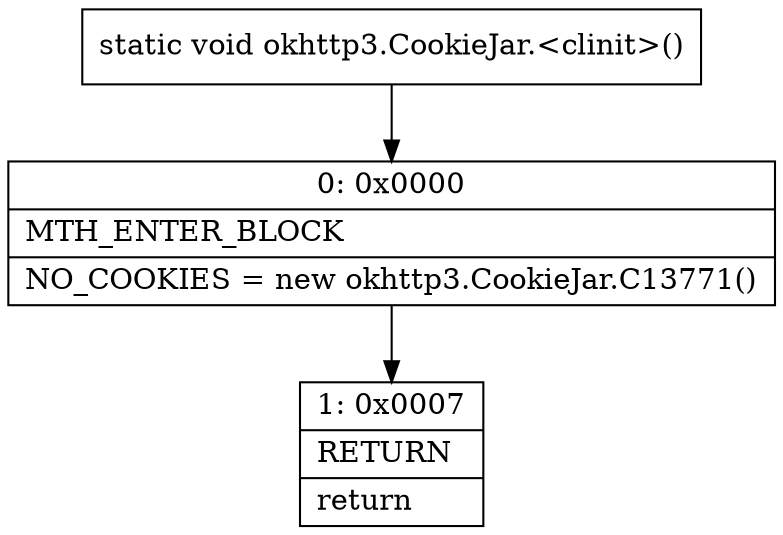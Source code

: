 digraph "CFG forokhttp3.CookieJar.\<clinit\>()V" {
Node_0 [shape=record,label="{0\:\ 0x0000|MTH_ENTER_BLOCK\l|NO_COOKIES = new okhttp3.CookieJar.C13771()\l}"];
Node_1 [shape=record,label="{1\:\ 0x0007|RETURN\l|return\l}"];
MethodNode[shape=record,label="{static void okhttp3.CookieJar.\<clinit\>() }"];
MethodNode -> Node_0;
Node_0 -> Node_1;
}

